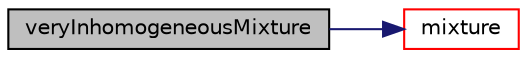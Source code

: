 digraph "veryInhomogeneousMixture"
{
  bgcolor="transparent";
  edge [fontname="Helvetica",fontsize="10",labelfontname="Helvetica",labelfontsize="10"];
  node [fontname="Helvetica",fontsize="10",shape=record];
  rankdir="LR";
  Node0 [label="veryInhomogeneousMixture",height=0.2,width=0.4,color="black", fillcolor="grey75", style="filled", fontcolor="black"];
  Node0 -> Node1 [color="midnightblue",fontsize="10",style="solid",fontname="Helvetica"];
  Node1 [label="mixture",height=0.2,width=0.4,color="red",URL="$a31505.html#a4ca3da4ba6a39fc1dd9ac3bd51c2eda0"];
}
